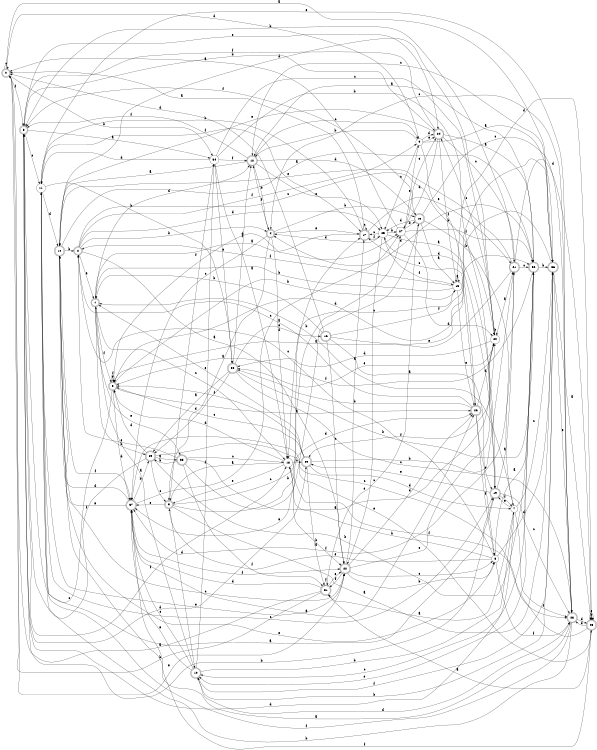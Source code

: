 digraph n31_7 {
__start0 [label="" shape="none"];

rankdir=LR;
size="8,5";

s0 [style="rounded,filled", color="black", fillcolor="white" shape="doublecircle", label="0"];
s1 [style="rounded,filled", color="black", fillcolor="white" shape="doublecircle", label="1"];
s2 [style="rounded,filled", color="black", fillcolor="white" shape="doublecircle", label="2"];
s3 [style="rounded,filled", color="black", fillcolor="white" shape="doublecircle", label="3"];
s4 [style="rounded,filled", color="black", fillcolor="white" shape="doublecircle", label="4"];
s5 [style="rounded,filled", color="black", fillcolor="white" shape="doublecircle", label="5"];
s6 [style="filled", color="black", fillcolor="white" shape="circle", label="6"];
s7 [style="filled", color="black", fillcolor="white" shape="circle", label="7"];
s8 [style="rounded,filled", color="black", fillcolor="white" shape="doublecircle", label="8"];
s9 [style="filled", color="black", fillcolor="white" shape="circle", label="9"];
s10 [style="rounded,filled", color="black", fillcolor="white" shape="doublecircle", label="10"];
s11 [style="filled", color="black", fillcolor="white" shape="circle", label="11"];
s12 [style="rounded,filled", color="black", fillcolor="white" shape="doublecircle", label="12"];
s13 [style="rounded,filled", color="black", fillcolor="white" shape="doublecircle", label="13"];
s14 [style="rounded,filled", color="black", fillcolor="white" shape="doublecircle", label="14"];
s15 [style="filled", color="black", fillcolor="white" shape="circle", label="15"];
s16 [style="rounded,filled", color="black", fillcolor="white" shape="doublecircle", label="16"];
s17 [style="rounded,filled", color="black", fillcolor="white" shape="doublecircle", label="17"];
s18 [style="filled", color="black", fillcolor="white" shape="circle", label="18"];
s19 [style="rounded,filled", color="black", fillcolor="white" shape="doublecircle", label="19"];
s20 [style="filled", color="black", fillcolor="white" shape="circle", label="20"];
s21 [style="rounded,filled", color="black", fillcolor="white" shape="doublecircle", label="21"];
s22 [style="rounded,filled", color="black", fillcolor="white" shape="doublecircle", label="22"];
s23 [style="rounded,filled", color="black", fillcolor="white" shape="doublecircle", label="23"];
s24 [style="rounded,filled", color="black", fillcolor="white" shape="doublecircle", label="24"];
s25 [style="filled", color="black", fillcolor="white" shape="circle", label="25"];
s26 [style="rounded,filled", color="black", fillcolor="white" shape="doublecircle", label="26"];
s27 [style="filled", color="black", fillcolor="white" shape="circle", label="27"];
s28 [style="rounded,filled", color="black", fillcolor="white" shape="doublecircle", label="28"];
s29 [style="rounded,filled", color="black", fillcolor="white" shape="doublecircle", label="29"];
s30 [style="rounded,filled", color="black", fillcolor="white" shape="doublecircle", label="30"];
s31 [style="rounded,filled", color="black", fillcolor="white" shape="doublecircle", label="31"];
s32 [style="rounded,filled", color="black", fillcolor="white" shape="doublecircle", label="32"];
s33 [style="rounded,filled", color="black", fillcolor="white" shape="doublecircle", label="33"];
s34 [style="filled", color="black", fillcolor="white" shape="circle", label="34"];
s35 [style="rounded,filled", color="black", fillcolor="white" shape="doublecircle", label="35"];
s36 [style="rounded,filled", color="black", fillcolor="white" shape="doublecircle", label="36"];
s37 [style="rounded,filled", color="black", fillcolor="white" shape="doublecircle", label="37"];
s0 -> s36 [label="a"];
s0 -> s34 [label="b"];
s0 -> s0 [label="c"];
s0 -> s9 [label="d"];
s0 -> s22 [label="e"];
s0 -> s8 [label="f"];
s1 -> s27 [label="a"];
s1 -> s29 [label="b"];
s1 -> s18 [label="c"];
s1 -> s12 [label="d"];
s1 -> s33 [label="e"];
s1 -> s5 [label="f"];
s2 -> s22 [label="a"];
s2 -> s4 [label="b"];
s2 -> s20 [label="c"];
s2 -> s25 [label="d"];
s2 -> s1 [label="e"];
s2 -> s9 [label="f"];
s3 -> s36 [label="a"];
s3 -> s27 [label="b"];
s3 -> s17 [label="c"];
s3 -> s10 [label="d"];
s3 -> s37 [label="e"];
s3 -> s34 [label="f"];
s4 -> s3 [label="a"];
s4 -> s13 [label="b"];
s4 -> s37 [label="c"];
s4 -> s18 [label="d"];
s4 -> s17 [label="e"];
s4 -> s12 [label="f"];
s5 -> s26 [label="a"];
s5 -> s15 [label="b"];
s5 -> s8 [label="c"];
s5 -> s37 [label="d"];
s5 -> s5 [label="e"];
s5 -> s5 [label="f"];
s6 -> s32 [label="a"];
s6 -> s18 [label="b"];
s6 -> s2 [label="c"];
s6 -> s36 [label="d"];
s6 -> s3 [label="e"];
s6 -> s28 [label="f"];
s7 -> s31 [label="a"];
s7 -> s1 [label="b"];
s7 -> s36 [label="c"];
s7 -> s8 [label="d"];
s7 -> s19 [label="e"];
s7 -> s28 [label="f"];
s8 -> s34 [label="a"];
s8 -> s24 [label="b"];
s8 -> s11 [label="c"];
s8 -> s35 [label="d"];
s8 -> s24 [label="e"];
s8 -> s18 [label="f"];
s9 -> s36 [label="a"];
s9 -> s12 [label="b"];
s9 -> s25 [label="c"];
s9 -> s24 [label="d"];
s9 -> s24 [label="e"];
s9 -> s26 [label="f"];
s10 -> s1 [label="a"];
s10 -> s7 [label="b"];
s10 -> s37 [label="c"];
s10 -> s28 [label="d"];
s10 -> s37 [label="e"];
s10 -> s34 [label="f"];
s11 -> s19 [label="a"];
s11 -> s30 [label="b"];
s11 -> s19 [label="c"];
s11 -> s14 [label="d"];
s11 -> s22 [label="e"];
s11 -> s17 [label="f"];
s12 -> s14 [label="a"];
s12 -> s4 [label="b"];
s12 -> s9 [label="c"];
s12 -> s13 [label="d"];
s12 -> s25 [label="e"];
s12 -> s8 [label="f"];
s13 -> s15 [label="a"];
s13 -> s7 [label="b"];
s13 -> s28 [label="c"];
s13 -> s25 [label="d"];
s13 -> s37 [label="e"];
s13 -> s8 [label="f"];
s14 -> s32 [label="a"];
s14 -> s2 [label="b"];
s14 -> s22 [label="c"];
s14 -> s20 [label="d"];
s14 -> s6 [label="e"];
s14 -> s37 [label="f"];
s15 -> s15 [label="a"];
s15 -> s1 [label="b"];
s15 -> s18 [label="c"];
s15 -> s23 [label="d"];
s15 -> s26 [label="e"];
s15 -> s2 [label="f"];
s16 -> s6 [label="a"];
s16 -> s1 [label="b"];
s16 -> s22 [label="c"];
s16 -> s0 [label="d"];
s16 -> s32 [label="e"];
s16 -> s36 [label="f"];
s17 -> s0 [label="a"];
s17 -> s11 [label="b"];
s17 -> s17 [label="c"];
s17 -> s5 [label="d"];
s17 -> s21 [label="e"];
s17 -> s25 [label="f"];
s18 -> s3 [label="a"];
s18 -> s22 [label="b"];
s18 -> s35 [label="c"];
s18 -> s5 [label="d"];
s18 -> s3 [label="e"];
s18 -> s28 [label="f"];
s19 -> s21 [label="a"];
s19 -> s8 [label="b"];
s19 -> s28 [label="c"];
s19 -> s25 [label="d"];
s19 -> s35 [label="e"];
s19 -> s7 [label="f"];
s20 -> s21 [label="a"];
s20 -> s20 [label="b"];
s20 -> s24 [label="c"];
s20 -> s30 [label="d"];
s20 -> s30 [label="e"];
s20 -> s35 [label="f"];
s21 -> s5 [label="a"];
s21 -> s8 [label="b"];
s21 -> s32 [label="c"];
s21 -> s23 [label="d"];
s21 -> s14 [label="e"];
s21 -> s37 [label="f"];
s22 -> s17 [label="a"];
s22 -> s6 [label="b"];
s22 -> s6 [label="c"];
s22 -> s26 [label="d"];
s22 -> s20 [label="e"];
s22 -> s31 [label="f"];
s23 -> s31 [label="a"];
s23 -> s23 [label="b"];
s23 -> s37 [label="c"];
s23 -> s28 [label="d"];
s23 -> s23 [label="e"];
s23 -> s37 [label="f"];
s24 -> s32 [label="a"];
s24 -> s15 [label="b"];
s24 -> s21 [label="c"];
s24 -> s27 [label="d"];
s24 -> s14 [label="e"];
s24 -> s8 [label="f"];
s25 -> s19 [label="a"];
s25 -> s27 [label="b"];
s25 -> s17 [label="c"];
s25 -> s4 [label="d"];
s25 -> s22 [label="e"];
s25 -> s15 [label="f"];
s26 -> s2 [label="a"];
s26 -> s30 [label="b"];
s26 -> s17 [label="c"];
s26 -> s20 [label="d"];
s26 -> s19 [label="e"];
s26 -> s6 [label="f"];
s27 -> s0 [label="a"];
s27 -> s13 [label="b"];
s27 -> s24 [label="c"];
s27 -> s20 [label="d"];
s27 -> s9 [label="e"];
s27 -> s32 [label="f"];
s28 -> s14 [label="a"];
s28 -> s11 [label="b"];
s28 -> s4 [label="c"];
s28 -> s23 [label="d"];
s28 -> s11 [label="e"];
s28 -> s11 [label="f"];
s29 -> s33 [label="a"];
s29 -> s32 [label="b"];
s29 -> s3 [label="c"];
s29 -> s5 [label="d"];
s29 -> s23 [label="e"];
s29 -> s8 [label="f"];
s30 -> s29 [label="a"];
s30 -> s32 [label="b"];
s30 -> s28 [label="c"];
s30 -> s29 [label="d"];
s30 -> s16 [label="e"];
s30 -> s12 [label="f"];
s31 -> s0 [label="a"];
s31 -> s0 [label="b"];
s31 -> s13 [label="c"];
s31 -> s37 [label="d"];
s31 -> s22 [label="e"];
s31 -> s31 [label="f"];
s32 -> s12 [label="a"];
s32 -> s36 [label="b"];
s32 -> s10 [label="c"];
s32 -> s4 [label="d"];
s32 -> s10 [label="e"];
s32 -> s5 [label="f"];
s33 -> s20 [label="a"];
s33 -> s29 [label="b"];
s33 -> s18 [label="c"];
s33 -> s26 [label="d"];
s33 -> s2 [label="e"];
s33 -> s31 [label="f"];
s34 -> s18 [label="a"];
s34 -> s19 [label="b"];
s34 -> s20 [label="c"];
s34 -> s11 [label="d"];
s34 -> s30 [label="e"];
s34 -> s12 [label="f"];
s35 -> s31 [label="a"];
s35 -> s21 [label="b"];
s35 -> s5 [label="c"];
s35 -> s7 [label="d"];
s35 -> s1 [label="e"];
s35 -> s5 [label="f"];
s36 -> s23 [label="a"];
s36 -> s10 [label="b"];
s36 -> s12 [label="c"];
s36 -> s5 [label="d"];
s36 -> s28 [label="e"];
s36 -> s10 [label="f"];
s37 -> s26 [label="a"];
s37 -> s29 [label="b"];
s37 -> s27 [label="c"];
s37 -> s14 [label="d"];
s37 -> s14 [label="e"];
s37 -> s22 [label="f"];

}